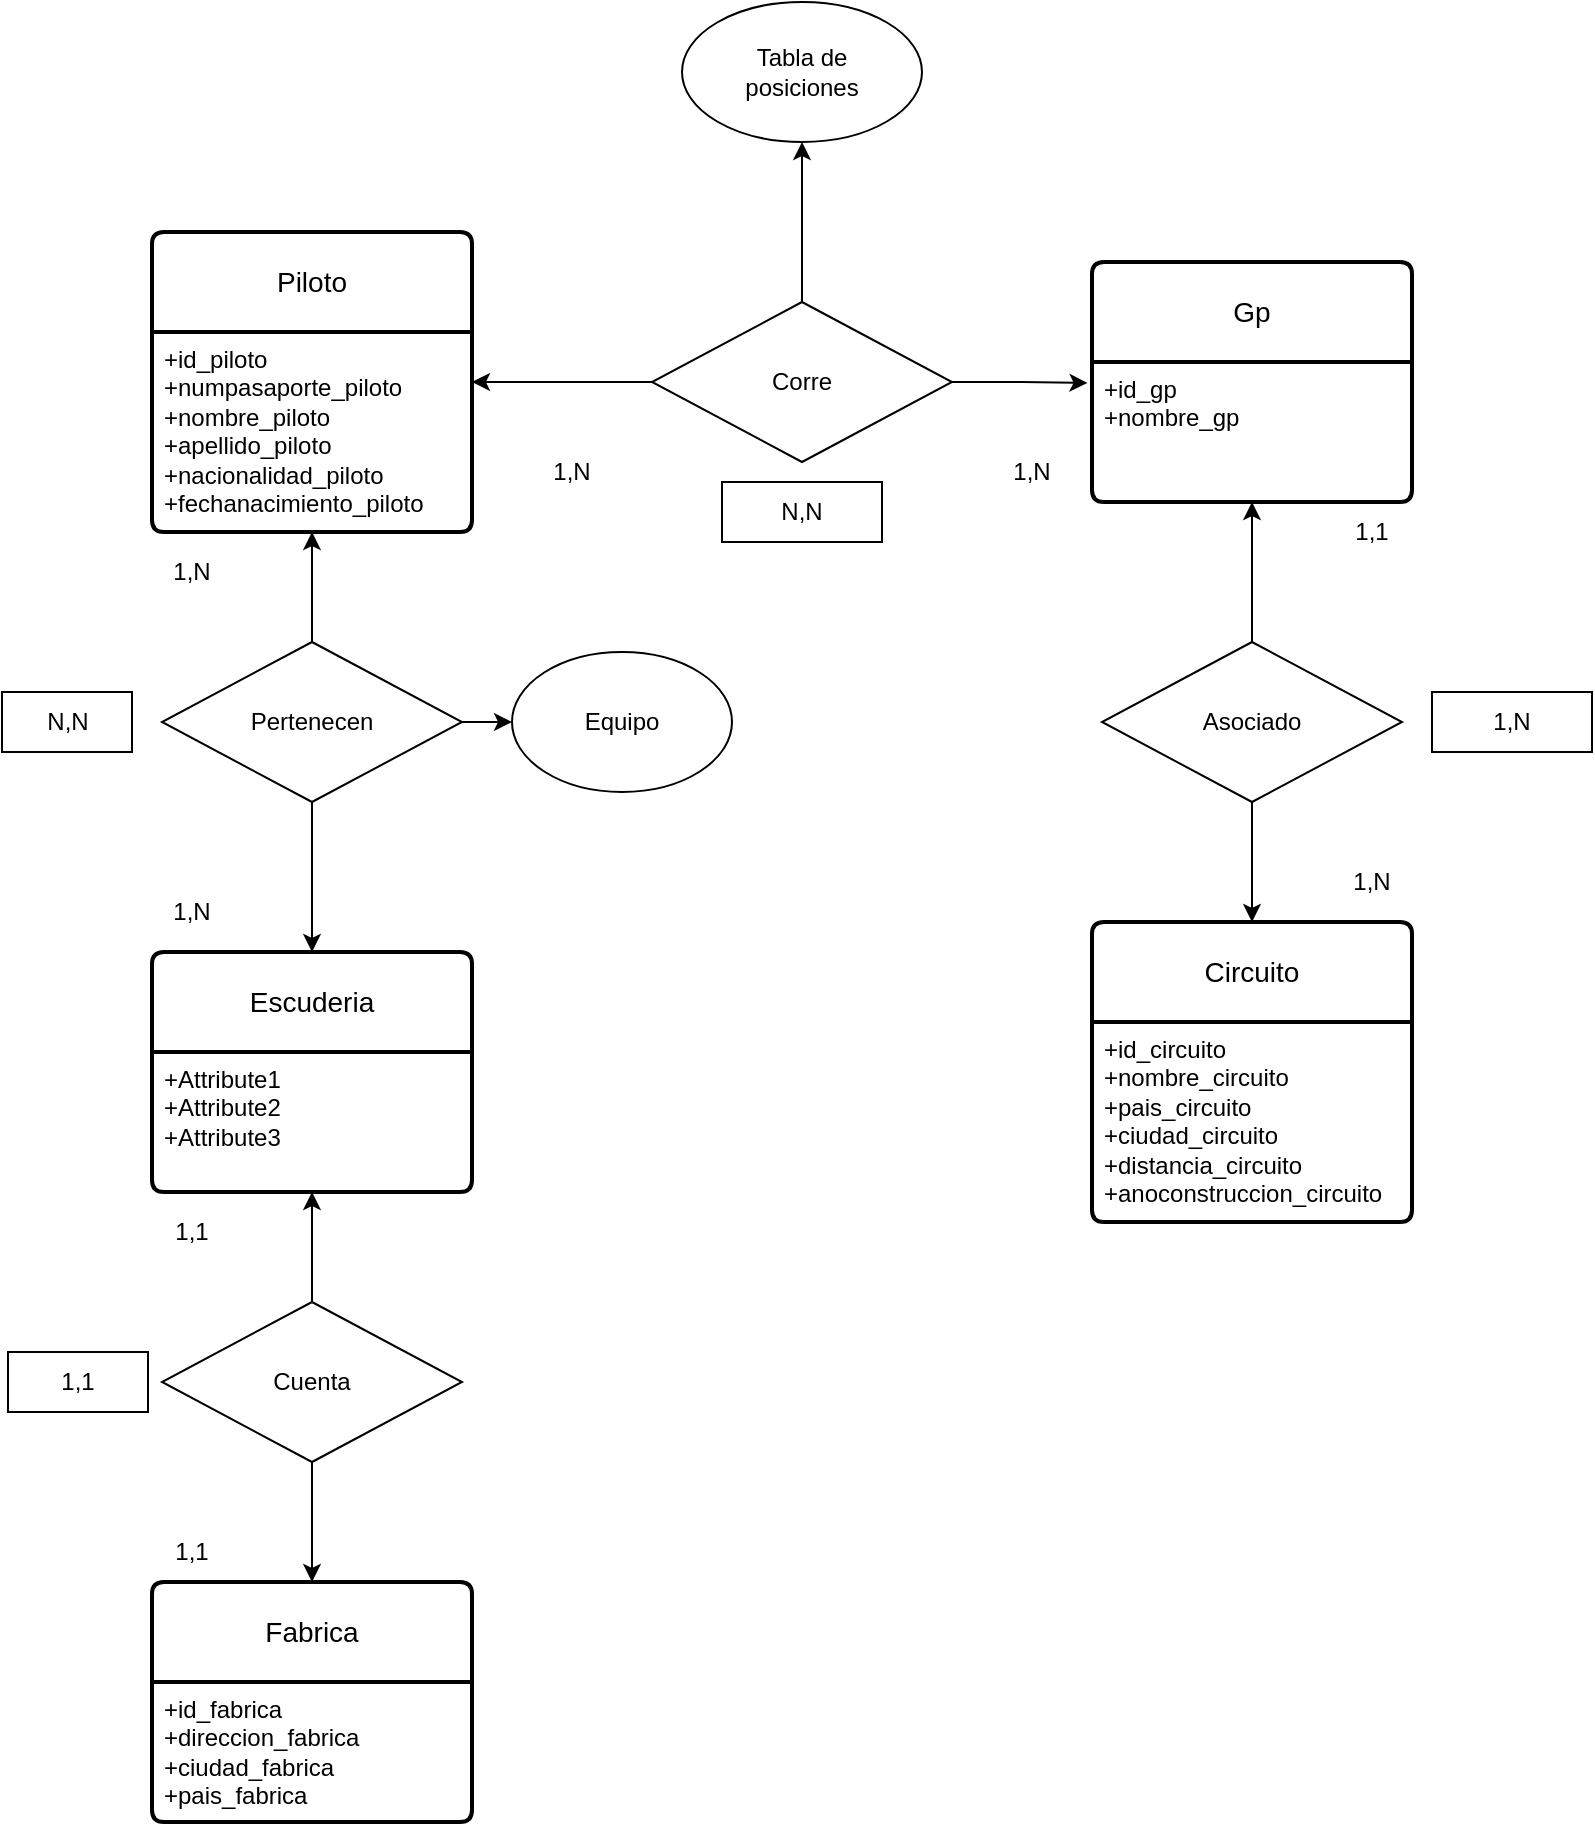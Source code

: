 <mxfile version="21.0.6" type="github" pages="2">
  <diagram id="R2lEEEUBdFMjLlhIrx00" name="Page-1">
    <mxGraphModel dx="770" dy="794" grid="1" gridSize="10" guides="1" tooltips="1" connect="1" arrows="1" fold="1" page="1" pageScale="1" pageWidth="850" pageHeight="1100" math="0" shadow="0" extFonts="Permanent Marker^https://fonts.googleapis.com/css?family=Permanent+Marker">
      <root>
        <mxCell id="0" />
        <mxCell id="1" parent="0" />
        <mxCell id="6QHOeeAbf4T5w57afwtd-38" value="Piloto" style="swimlane;childLayout=stackLayout;horizontal=1;startSize=50;horizontalStack=0;rounded=1;fontSize=14;fontStyle=0;strokeWidth=2;resizeParent=0;resizeLast=1;shadow=0;dashed=0;align=center;arcSize=4;whiteSpace=wrap;html=1;" vertex="1" parent="1">
          <mxGeometry x="80" y="225" width="160" height="150" as="geometry" />
        </mxCell>
        <mxCell id="6QHOeeAbf4T5w57afwtd-39" value="+id_piloto&lt;br&gt;+numpasaporte_piloto&lt;br&gt;+nombre_piloto&lt;br&gt;+apellido_piloto&lt;br&gt;+nacionalidad_piloto&lt;br&gt;+fechanacimiento_piloto" style="align=left;strokeColor=none;fillColor=none;spacingLeft=4;fontSize=12;verticalAlign=top;resizable=0;rotatable=0;part=1;html=1;" vertex="1" parent="6QHOeeAbf4T5w57afwtd-38">
          <mxGeometry y="50" width="160" height="100" as="geometry" />
        </mxCell>
        <mxCell id="6QHOeeAbf4T5w57afwtd-40" value="Gp" style="swimlane;childLayout=stackLayout;horizontal=1;startSize=50;horizontalStack=0;rounded=1;fontSize=14;fontStyle=0;strokeWidth=2;resizeParent=0;resizeLast=1;shadow=0;dashed=0;align=center;arcSize=4;whiteSpace=wrap;html=1;" vertex="1" parent="1">
          <mxGeometry x="550" y="240" width="160" height="120" as="geometry" />
        </mxCell>
        <mxCell id="6QHOeeAbf4T5w57afwtd-41" value="+id_gp&lt;br&gt;+nombre_gp" style="align=left;strokeColor=none;fillColor=none;spacingLeft=4;fontSize=12;verticalAlign=top;resizable=0;rotatable=0;part=1;html=1;" vertex="1" parent="6QHOeeAbf4T5w57afwtd-40">
          <mxGeometry y="50" width="160" height="70" as="geometry" />
        </mxCell>
        <mxCell id="6QHOeeAbf4T5w57afwtd-42" value="1,N" style="text;html=1;strokeColor=none;fillColor=none;align=center;verticalAlign=middle;whiteSpace=wrap;rounded=0;" vertex="1" parent="1">
          <mxGeometry x="490" y="330" width="60" height="30" as="geometry" />
        </mxCell>
        <mxCell id="6QHOeeAbf4T5w57afwtd-43" value="1,N" style="text;html=1;strokeColor=none;fillColor=none;align=center;verticalAlign=middle;whiteSpace=wrap;rounded=0;" vertex="1" parent="1">
          <mxGeometry x="260" y="330" width="60" height="30" as="geometry" />
        </mxCell>
        <mxCell id="6QHOeeAbf4T5w57afwtd-49" style="edgeStyle=orthogonalEdgeStyle;rounded=0;orthogonalLoop=1;jettySize=auto;html=1;exitX=1;exitY=0.5;exitDx=0;exitDy=0;entryX=-0.014;entryY=0.15;entryDx=0;entryDy=0;entryPerimeter=0;" edge="1" parent="1" source="6QHOeeAbf4T5w57afwtd-45" target="6QHOeeAbf4T5w57afwtd-41">
          <mxGeometry relative="1" as="geometry" />
        </mxCell>
        <mxCell id="6QHOeeAbf4T5w57afwtd-55" style="edgeStyle=orthogonalEdgeStyle;rounded=0;orthogonalLoop=1;jettySize=auto;html=1;exitX=0.5;exitY=0;exitDx=0;exitDy=0;entryX=0.5;entryY=1;entryDx=0;entryDy=0;" edge="1" parent="1" source="6QHOeeAbf4T5w57afwtd-45" target="6QHOeeAbf4T5w57afwtd-54">
          <mxGeometry relative="1" as="geometry" />
        </mxCell>
        <mxCell id="6QHOeeAbf4T5w57afwtd-69" style="edgeStyle=orthogonalEdgeStyle;rounded=0;orthogonalLoop=1;jettySize=auto;html=1;exitX=0;exitY=0.5;exitDx=0;exitDy=0;entryX=1;entryY=0.25;entryDx=0;entryDy=0;" edge="1" parent="1" source="6QHOeeAbf4T5w57afwtd-45" target="6QHOeeAbf4T5w57afwtd-39">
          <mxGeometry relative="1" as="geometry" />
        </mxCell>
        <mxCell id="6QHOeeAbf4T5w57afwtd-45" value="" style="rhombus;whiteSpace=wrap;html=1;" vertex="1" parent="1">
          <mxGeometry x="330" y="260" width="150" height="80" as="geometry" />
        </mxCell>
        <mxCell id="6QHOeeAbf4T5w57afwtd-47" value="Corre" style="text;html=1;strokeColor=none;fillColor=none;align=center;verticalAlign=middle;whiteSpace=wrap;rounded=0;" vertex="1" parent="1">
          <mxGeometry x="375" y="285" width="60" height="30" as="geometry" />
        </mxCell>
        <mxCell id="6QHOeeAbf4T5w57afwtd-50" value="" style="rounded=0;whiteSpace=wrap;html=1;" vertex="1" parent="1">
          <mxGeometry x="365" y="350" width="80" height="30" as="geometry" />
        </mxCell>
        <mxCell id="6QHOeeAbf4T5w57afwtd-51" value="N,N" style="text;html=1;strokeColor=none;fillColor=none;align=center;verticalAlign=middle;whiteSpace=wrap;rounded=0;" vertex="1" parent="1">
          <mxGeometry x="375" y="350" width="60" height="30" as="geometry" />
        </mxCell>
        <mxCell id="6QHOeeAbf4T5w57afwtd-54" value="" style="ellipse;whiteSpace=wrap;html=1;" vertex="1" parent="1">
          <mxGeometry x="345" y="110" width="120" height="70" as="geometry" />
        </mxCell>
        <mxCell id="6QHOeeAbf4T5w57afwtd-56" value="Tabla de posiciones" style="text;html=1;strokeColor=none;fillColor=none;align=center;verticalAlign=middle;whiteSpace=wrap;rounded=0;" vertex="1" parent="1">
          <mxGeometry x="375" y="130" width="60" height="30" as="geometry" />
        </mxCell>
        <mxCell id="6QHOeeAbf4T5w57afwtd-59" style="edgeStyle=orthogonalEdgeStyle;rounded=0;orthogonalLoop=1;jettySize=auto;html=1;exitX=0.5;exitY=0;exitDx=0;exitDy=0;entryX=0.5;entryY=1;entryDx=0;entryDy=0;" edge="1" parent="1" source="6QHOeeAbf4T5w57afwtd-57" target="6QHOeeAbf4T5w57afwtd-41">
          <mxGeometry relative="1" as="geometry" />
        </mxCell>
        <mxCell id="6QHOeeAbf4T5w57afwtd-62" style="edgeStyle=orthogonalEdgeStyle;rounded=0;orthogonalLoop=1;jettySize=auto;html=1;exitX=0.5;exitY=1;exitDx=0;exitDy=0;entryX=0.5;entryY=0;entryDx=0;entryDy=0;" edge="1" parent="1" source="6QHOeeAbf4T5w57afwtd-57" target="6QHOeeAbf4T5w57afwtd-60">
          <mxGeometry relative="1" as="geometry" />
        </mxCell>
        <mxCell id="6QHOeeAbf4T5w57afwtd-57" value="" style="rhombus;whiteSpace=wrap;html=1;" vertex="1" parent="1">
          <mxGeometry x="555" y="430" width="150" height="80" as="geometry" />
        </mxCell>
        <mxCell id="6QHOeeAbf4T5w57afwtd-58" value="Asociado" style="text;html=1;strokeColor=none;fillColor=none;align=center;verticalAlign=middle;whiteSpace=wrap;rounded=0;" vertex="1" parent="1">
          <mxGeometry x="600" y="455" width="60" height="30" as="geometry" />
        </mxCell>
        <mxCell id="6QHOeeAbf4T5w57afwtd-60" value="Circuito" style="swimlane;childLayout=stackLayout;horizontal=1;startSize=50;horizontalStack=0;rounded=1;fontSize=14;fontStyle=0;strokeWidth=2;resizeParent=0;resizeLast=1;shadow=0;dashed=0;align=center;arcSize=4;whiteSpace=wrap;html=1;" vertex="1" parent="1">
          <mxGeometry x="550" y="570" width="160" height="150" as="geometry" />
        </mxCell>
        <mxCell id="6QHOeeAbf4T5w57afwtd-61" value="+id_circuito&lt;br&gt;+nombre_circuito&lt;br&gt;+pais_circuito&lt;br&gt;+ciudad_circuito&lt;br&gt;+distancia_circuito&lt;br&gt;+anoconstruccion_circuito" style="align=left;strokeColor=none;fillColor=none;spacingLeft=4;fontSize=12;verticalAlign=top;resizable=0;rotatable=0;part=1;html=1;" vertex="1" parent="6QHOeeAbf4T5w57afwtd-60">
          <mxGeometry y="50" width="160" height="100" as="geometry" />
        </mxCell>
        <mxCell id="6QHOeeAbf4T5w57afwtd-63" value="1,1" style="text;html=1;strokeColor=none;fillColor=none;align=center;verticalAlign=middle;whiteSpace=wrap;rounded=0;" vertex="1" parent="1">
          <mxGeometry x="660" y="360" width="60" height="30" as="geometry" />
        </mxCell>
        <mxCell id="6QHOeeAbf4T5w57afwtd-64" value="1,N" style="text;html=1;strokeColor=none;fillColor=none;align=center;verticalAlign=middle;whiteSpace=wrap;rounded=0;" vertex="1" parent="1">
          <mxGeometry x="660" y="535" width="60" height="30" as="geometry" />
        </mxCell>
        <mxCell id="6QHOeeAbf4T5w57afwtd-65" value="" style="rounded=0;whiteSpace=wrap;html=1;" vertex="1" parent="1">
          <mxGeometry x="720" y="455" width="80" height="30" as="geometry" />
        </mxCell>
        <mxCell id="6QHOeeAbf4T5w57afwtd-66" value="1,N" style="text;html=1;strokeColor=none;fillColor=none;align=center;verticalAlign=middle;whiteSpace=wrap;rounded=0;" vertex="1" parent="1">
          <mxGeometry x="730" y="455" width="60" height="30" as="geometry" />
        </mxCell>
        <mxCell id="6QHOeeAbf4T5w57afwtd-71" style="edgeStyle=orthogonalEdgeStyle;rounded=0;orthogonalLoop=1;jettySize=auto;html=1;exitX=0.5;exitY=0;exitDx=0;exitDy=0;entryX=0.5;entryY=1;entryDx=0;entryDy=0;" edge="1" parent="1" source="6QHOeeAbf4T5w57afwtd-70" target="6QHOeeAbf4T5w57afwtd-39">
          <mxGeometry relative="1" as="geometry" />
        </mxCell>
        <mxCell id="6QHOeeAbf4T5w57afwtd-74" style="edgeStyle=orthogonalEdgeStyle;rounded=0;orthogonalLoop=1;jettySize=auto;html=1;exitX=0.5;exitY=1;exitDx=0;exitDy=0;entryX=0.5;entryY=0;entryDx=0;entryDy=0;" edge="1" parent="1" source="6QHOeeAbf4T5w57afwtd-70" target="6QHOeeAbf4T5w57afwtd-72">
          <mxGeometry relative="1" as="geometry" />
        </mxCell>
        <mxCell id="6QHOeeAbf4T5w57afwtd-81" style="edgeStyle=orthogonalEdgeStyle;rounded=0;orthogonalLoop=1;jettySize=auto;html=1;exitX=1;exitY=0.5;exitDx=0;exitDy=0;entryX=0;entryY=0.5;entryDx=0;entryDy=0;" edge="1" parent="1" source="6QHOeeAbf4T5w57afwtd-70" target="6QHOeeAbf4T5w57afwtd-80">
          <mxGeometry relative="1" as="geometry" />
        </mxCell>
        <mxCell id="6QHOeeAbf4T5w57afwtd-70" value="" style="rhombus;whiteSpace=wrap;html=1;" vertex="1" parent="1">
          <mxGeometry x="85" y="430" width="150" height="80" as="geometry" />
        </mxCell>
        <mxCell id="6QHOeeAbf4T5w57afwtd-72" value="Escuderia" style="swimlane;childLayout=stackLayout;horizontal=1;startSize=50;horizontalStack=0;rounded=1;fontSize=14;fontStyle=0;strokeWidth=2;resizeParent=0;resizeLast=1;shadow=0;dashed=0;align=center;arcSize=4;whiteSpace=wrap;html=1;" vertex="1" parent="1">
          <mxGeometry x="80" y="585" width="160" height="120" as="geometry" />
        </mxCell>
        <mxCell id="6QHOeeAbf4T5w57afwtd-73" value="+Attribute1&#xa;+Attribute2&#xa;+Attribute3" style="align=left;strokeColor=none;fillColor=none;spacingLeft=4;fontSize=12;verticalAlign=top;resizable=0;rotatable=0;part=1;html=1;" vertex="1" parent="6QHOeeAbf4T5w57afwtd-72">
          <mxGeometry y="50" width="160" height="70" as="geometry" />
        </mxCell>
        <mxCell id="6QHOeeAbf4T5w57afwtd-75" value="Pertenecen" style="text;html=1;strokeColor=none;fillColor=none;align=center;verticalAlign=middle;whiteSpace=wrap;rounded=0;" vertex="1" parent="1">
          <mxGeometry x="130" y="455" width="60" height="30" as="geometry" />
        </mxCell>
        <mxCell id="6QHOeeAbf4T5w57afwtd-76" value="1,N" style="text;html=1;strokeColor=none;fillColor=none;align=center;verticalAlign=middle;whiteSpace=wrap;rounded=0;" vertex="1" parent="1">
          <mxGeometry x="70" y="550" width="60" height="30" as="geometry" />
        </mxCell>
        <mxCell id="6QHOeeAbf4T5w57afwtd-77" value="1,N" style="text;html=1;strokeColor=none;fillColor=none;align=center;verticalAlign=middle;whiteSpace=wrap;rounded=0;" vertex="1" parent="1">
          <mxGeometry x="70" y="380" width="60" height="30" as="geometry" />
        </mxCell>
        <mxCell id="6QHOeeAbf4T5w57afwtd-78" value="" style="rounded=0;whiteSpace=wrap;html=1;" vertex="1" parent="1">
          <mxGeometry x="5" y="455" width="65" height="30" as="geometry" />
        </mxCell>
        <mxCell id="6QHOeeAbf4T5w57afwtd-79" value="N,N" style="text;html=1;strokeColor=none;fillColor=none;align=center;verticalAlign=middle;whiteSpace=wrap;rounded=0;" vertex="1" parent="1">
          <mxGeometry x="8" y="455" width="60" height="30" as="geometry" />
        </mxCell>
        <mxCell id="6QHOeeAbf4T5w57afwtd-80" value="" style="ellipse;whiteSpace=wrap;html=1;" vertex="1" parent="1">
          <mxGeometry x="260" y="435" width="110" height="70" as="geometry" />
        </mxCell>
        <mxCell id="6QHOeeAbf4T5w57afwtd-82" value="Equipo" style="text;html=1;strokeColor=none;fillColor=none;align=center;verticalAlign=middle;whiteSpace=wrap;rounded=0;" vertex="1" parent="1">
          <mxGeometry x="285" y="455" width="60" height="30" as="geometry" />
        </mxCell>
        <mxCell id="6QHOeeAbf4T5w57afwtd-84" style="edgeStyle=orthogonalEdgeStyle;rounded=0;orthogonalLoop=1;jettySize=auto;html=1;exitX=0.5;exitY=0;exitDx=0;exitDy=0;entryX=0.5;entryY=1;entryDx=0;entryDy=0;" edge="1" parent="1" source="6QHOeeAbf4T5w57afwtd-83" target="6QHOeeAbf4T5w57afwtd-73">
          <mxGeometry relative="1" as="geometry" />
        </mxCell>
        <mxCell id="6QHOeeAbf4T5w57afwtd-88" style="edgeStyle=orthogonalEdgeStyle;rounded=0;orthogonalLoop=1;jettySize=auto;html=1;exitX=0.5;exitY=1;exitDx=0;exitDy=0;entryX=0.5;entryY=0;entryDx=0;entryDy=0;" edge="1" parent="1" source="6QHOeeAbf4T5w57afwtd-83" target="6QHOeeAbf4T5w57afwtd-86">
          <mxGeometry relative="1" as="geometry" />
        </mxCell>
        <mxCell id="6QHOeeAbf4T5w57afwtd-83" value="" style="rhombus;whiteSpace=wrap;html=1;" vertex="1" parent="1">
          <mxGeometry x="85" y="760" width="150" height="80" as="geometry" />
        </mxCell>
        <mxCell id="6QHOeeAbf4T5w57afwtd-85" value="Cuenta" style="text;html=1;strokeColor=none;fillColor=none;align=center;verticalAlign=middle;whiteSpace=wrap;rounded=0;" vertex="1" parent="1">
          <mxGeometry x="130" y="785" width="60" height="30" as="geometry" />
        </mxCell>
        <mxCell id="6QHOeeAbf4T5w57afwtd-86" value="Fabrica" style="swimlane;childLayout=stackLayout;horizontal=1;startSize=50;horizontalStack=0;rounded=1;fontSize=14;fontStyle=0;strokeWidth=2;resizeParent=0;resizeLast=1;shadow=0;dashed=0;align=center;arcSize=4;whiteSpace=wrap;html=1;" vertex="1" parent="1">
          <mxGeometry x="80" y="900" width="160" height="120" as="geometry" />
        </mxCell>
        <mxCell id="6QHOeeAbf4T5w57afwtd-87" value="+id_fabrica&lt;br&gt;+direccion_fabrica&lt;br&gt;+ciudad_fabrica&lt;br&gt;+pais_fabrica" style="align=left;strokeColor=none;fillColor=none;spacingLeft=4;fontSize=12;verticalAlign=top;resizable=0;rotatable=0;part=1;html=1;" vertex="1" parent="6QHOeeAbf4T5w57afwtd-86">
          <mxGeometry y="50" width="160" height="70" as="geometry" />
        </mxCell>
        <mxCell id="6QHOeeAbf4T5w57afwtd-89" value="1,1" style="text;html=1;strokeColor=none;fillColor=none;align=center;verticalAlign=middle;whiteSpace=wrap;rounded=0;" vertex="1" parent="1">
          <mxGeometry x="70" y="870" width="60" height="30" as="geometry" />
        </mxCell>
        <mxCell id="6QHOeeAbf4T5w57afwtd-90" value="1,1" style="text;html=1;strokeColor=none;fillColor=none;align=center;verticalAlign=middle;whiteSpace=wrap;rounded=0;" vertex="1" parent="1">
          <mxGeometry x="70" y="710" width="60" height="30" as="geometry" />
        </mxCell>
        <mxCell id="6QHOeeAbf4T5w57afwtd-91" value="" style="rounded=0;whiteSpace=wrap;html=1;" vertex="1" parent="1">
          <mxGeometry x="8" y="785" width="70" height="30" as="geometry" />
        </mxCell>
        <mxCell id="6QHOeeAbf4T5w57afwtd-92" value="1,1" style="text;html=1;strokeColor=none;fillColor=none;align=center;verticalAlign=middle;whiteSpace=wrap;rounded=0;" vertex="1" parent="1">
          <mxGeometry x="13" y="785" width="60" height="30" as="geometry" />
        </mxCell>
      </root>
    </mxGraphModel>
  </diagram>
  <diagram id="z5R7B40AX3ud7-wIZByo" name="Página-2">
    <mxGraphModel dx="770" dy="794" grid="1" gridSize="10" guides="1" tooltips="1" connect="1" arrows="1" fold="1" page="1" pageScale="1" pageWidth="827" pageHeight="1169" math="0" shadow="0">
      <root>
        <mxCell id="0" />
        <mxCell id="1" parent="0" />
        <mxCell id="Zpnevr8PahdbZsVHCHCv-1" value="Piloto" style="shape=table;startSize=30;container=1;collapsible=1;childLayout=tableLayout;fixedRows=1;rowLines=0;fontStyle=1;align=center;resizeLast=1;html=1;" vertex="1" parent="1">
          <mxGeometry x="60" y="100" width="180" height="210" as="geometry" />
        </mxCell>
        <mxCell id="Zpnevr8PahdbZsVHCHCv-2" value="" style="shape=tableRow;horizontal=0;startSize=0;swimlaneHead=0;swimlaneBody=0;fillColor=none;collapsible=0;dropTarget=0;points=[[0,0.5],[1,0.5]];portConstraint=eastwest;top=0;left=0;right=0;bottom=1;" vertex="1" parent="Zpnevr8PahdbZsVHCHCv-1">
          <mxGeometry y="30" width="180" height="30" as="geometry" />
        </mxCell>
        <mxCell id="Zpnevr8PahdbZsVHCHCv-3" value="PK" style="shape=partialRectangle;connectable=0;fillColor=none;top=0;left=0;bottom=0;right=0;fontStyle=1;overflow=hidden;whiteSpace=wrap;html=1;" vertex="1" parent="Zpnevr8PahdbZsVHCHCv-2">
          <mxGeometry width="30" height="30" as="geometry">
            <mxRectangle width="30" height="30" as="alternateBounds" />
          </mxGeometry>
        </mxCell>
        <mxCell id="Zpnevr8PahdbZsVHCHCv-4" value="id_piloto" style="shape=partialRectangle;connectable=0;fillColor=none;top=0;left=0;bottom=0;right=0;align=left;spacingLeft=6;fontStyle=5;overflow=hidden;whiteSpace=wrap;html=1;" vertex="1" parent="Zpnevr8PahdbZsVHCHCv-2">
          <mxGeometry x="30" width="150" height="30" as="geometry">
            <mxRectangle width="150" height="30" as="alternateBounds" />
          </mxGeometry>
        </mxCell>
        <mxCell id="Zpnevr8PahdbZsVHCHCv-5" value="" style="shape=tableRow;horizontal=0;startSize=0;swimlaneHead=0;swimlaneBody=0;fillColor=none;collapsible=0;dropTarget=0;points=[[0,0.5],[1,0.5]];portConstraint=eastwest;top=0;left=0;right=0;bottom=0;" vertex="1" parent="Zpnevr8PahdbZsVHCHCv-1">
          <mxGeometry y="60" width="180" height="30" as="geometry" />
        </mxCell>
        <mxCell id="Zpnevr8PahdbZsVHCHCv-6" value="" style="shape=partialRectangle;connectable=0;fillColor=none;top=0;left=0;bottom=0;right=0;editable=1;overflow=hidden;whiteSpace=wrap;html=1;" vertex="1" parent="Zpnevr8PahdbZsVHCHCv-5">
          <mxGeometry width="30" height="30" as="geometry">
            <mxRectangle width="30" height="30" as="alternateBounds" />
          </mxGeometry>
        </mxCell>
        <mxCell id="Zpnevr8PahdbZsVHCHCv-7" value="numpasaporte_piloto" style="shape=partialRectangle;connectable=0;fillColor=none;top=0;left=0;bottom=0;right=0;align=left;spacingLeft=6;overflow=hidden;whiteSpace=wrap;html=1;" vertex="1" parent="Zpnevr8PahdbZsVHCHCv-5">
          <mxGeometry x="30" width="150" height="30" as="geometry">
            <mxRectangle width="150" height="30" as="alternateBounds" />
          </mxGeometry>
        </mxCell>
        <mxCell id="Zpnevr8PahdbZsVHCHCv-8" value="" style="shape=tableRow;horizontal=0;startSize=0;swimlaneHead=0;swimlaneBody=0;fillColor=none;collapsible=0;dropTarget=0;points=[[0,0.5],[1,0.5]];portConstraint=eastwest;top=0;left=0;right=0;bottom=0;" vertex="1" parent="Zpnevr8PahdbZsVHCHCv-1">
          <mxGeometry y="90" width="180" height="30" as="geometry" />
        </mxCell>
        <mxCell id="Zpnevr8PahdbZsVHCHCv-9" value="" style="shape=partialRectangle;connectable=0;fillColor=none;top=0;left=0;bottom=0;right=0;editable=1;overflow=hidden;whiteSpace=wrap;html=1;" vertex="1" parent="Zpnevr8PahdbZsVHCHCv-8">
          <mxGeometry width="30" height="30" as="geometry">
            <mxRectangle width="30" height="30" as="alternateBounds" />
          </mxGeometry>
        </mxCell>
        <mxCell id="Zpnevr8PahdbZsVHCHCv-10" value="nombre_piloto" style="shape=partialRectangle;connectable=0;fillColor=none;top=0;left=0;bottom=0;right=0;align=left;spacingLeft=6;overflow=hidden;whiteSpace=wrap;html=1;" vertex="1" parent="Zpnevr8PahdbZsVHCHCv-8">
          <mxGeometry x="30" width="150" height="30" as="geometry">
            <mxRectangle width="150" height="30" as="alternateBounds" />
          </mxGeometry>
        </mxCell>
        <mxCell id="Zpnevr8PahdbZsVHCHCv-11" value="" style="shape=tableRow;horizontal=0;startSize=0;swimlaneHead=0;swimlaneBody=0;fillColor=none;collapsible=0;dropTarget=0;points=[[0,0.5],[1,0.5]];portConstraint=eastwest;top=0;left=0;right=0;bottom=0;" vertex="1" parent="Zpnevr8PahdbZsVHCHCv-1">
          <mxGeometry y="120" width="180" height="30" as="geometry" />
        </mxCell>
        <mxCell id="Zpnevr8PahdbZsVHCHCv-12" value="" style="shape=partialRectangle;connectable=0;fillColor=none;top=0;left=0;bottom=0;right=0;editable=1;overflow=hidden;whiteSpace=wrap;html=1;" vertex="1" parent="Zpnevr8PahdbZsVHCHCv-11">
          <mxGeometry width="30" height="30" as="geometry">
            <mxRectangle width="30" height="30" as="alternateBounds" />
          </mxGeometry>
        </mxCell>
        <mxCell id="Zpnevr8PahdbZsVHCHCv-13" value="apellido_piloto" style="shape=partialRectangle;connectable=0;fillColor=none;top=0;left=0;bottom=0;right=0;align=left;spacingLeft=6;overflow=hidden;whiteSpace=wrap;html=1;" vertex="1" parent="Zpnevr8PahdbZsVHCHCv-11">
          <mxGeometry x="30" width="150" height="30" as="geometry">
            <mxRectangle width="150" height="30" as="alternateBounds" />
          </mxGeometry>
        </mxCell>
        <mxCell id="62xOZiudmJ366nNZjtNU-1" value="" style="shape=tableRow;horizontal=0;startSize=0;swimlaneHead=0;swimlaneBody=0;fillColor=none;collapsible=0;dropTarget=0;points=[[0,0.5],[1,0.5]];portConstraint=eastwest;top=0;left=0;right=0;bottom=0;" vertex="1" parent="Zpnevr8PahdbZsVHCHCv-1">
          <mxGeometry y="150" width="180" height="30" as="geometry" />
        </mxCell>
        <mxCell id="62xOZiudmJ366nNZjtNU-2" value="" style="shape=partialRectangle;connectable=0;fillColor=none;top=0;left=0;bottom=0;right=0;editable=1;overflow=hidden;" vertex="1" parent="62xOZiudmJ366nNZjtNU-1">
          <mxGeometry width="30" height="30" as="geometry">
            <mxRectangle width="30" height="30" as="alternateBounds" />
          </mxGeometry>
        </mxCell>
        <mxCell id="62xOZiudmJ366nNZjtNU-3" value="nacionalidad_piloto" style="shape=partialRectangle;connectable=0;fillColor=none;top=0;left=0;bottom=0;right=0;align=left;spacingLeft=6;overflow=hidden;" vertex="1" parent="62xOZiudmJ366nNZjtNU-1">
          <mxGeometry x="30" width="150" height="30" as="geometry">
            <mxRectangle width="150" height="30" as="alternateBounds" />
          </mxGeometry>
        </mxCell>
        <mxCell id="62xOZiudmJ366nNZjtNU-4" value="" style="shape=tableRow;horizontal=0;startSize=0;swimlaneHead=0;swimlaneBody=0;fillColor=none;collapsible=0;dropTarget=0;points=[[0,0.5],[1,0.5]];portConstraint=eastwest;top=0;left=0;right=0;bottom=0;" vertex="1" parent="Zpnevr8PahdbZsVHCHCv-1">
          <mxGeometry y="180" width="180" height="30" as="geometry" />
        </mxCell>
        <mxCell id="62xOZiudmJ366nNZjtNU-5" value="" style="shape=partialRectangle;connectable=0;fillColor=none;top=0;left=0;bottom=0;right=0;editable=1;overflow=hidden;" vertex="1" parent="62xOZiudmJ366nNZjtNU-4">
          <mxGeometry width="30" height="30" as="geometry">
            <mxRectangle width="30" height="30" as="alternateBounds" />
          </mxGeometry>
        </mxCell>
        <mxCell id="62xOZiudmJ366nNZjtNU-6" value="fechanacimiento_piloto" style="shape=partialRectangle;connectable=0;fillColor=none;top=0;left=0;bottom=0;right=0;align=left;spacingLeft=6;overflow=hidden;" vertex="1" parent="62xOZiudmJ366nNZjtNU-4">
          <mxGeometry x="30" width="150" height="30" as="geometry">
            <mxRectangle width="150" height="30" as="alternateBounds" />
          </mxGeometry>
        </mxCell>
        <mxCell id="HTgT6geOZm5Pe77y3Squ-1" value="Gp" style="shape=table;startSize=30;container=1;collapsible=1;childLayout=tableLayout;fixedRows=1;rowLines=0;fontStyle=1;align=center;resizeLast=1;html=1;" vertex="1" parent="1">
          <mxGeometry x="620" y="140" width="180" height="90" as="geometry" />
        </mxCell>
        <mxCell id="HTgT6geOZm5Pe77y3Squ-2" value="" style="shape=tableRow;horizontal=0;startSize=0;swimlaneHead=0;swimlaneBody=0;fillColor=none;collapsible=0;dropTarget=0;points=[[0,0.5],[1,0.5]];portConstraint=eastwest;top=0;left=0;right=0;bottom=1;" vertex="1" parent="HTgT6geOZm5Pe77y3Squ-1">
          <mxGeometry y="30" width="180" height="30" as="geometry" />
        </mxCell>
        <mxCell id="HTgT6geOZm5Pe77y3Squ-3" value="PK" style="shape=partialRectangle;connectable=0;fillColor=none;top=0;left=0;bottom=0;right=0;fontStyle=1;overflow=hidden;whiteSpace=wrap;html=1;" vertex="1" parent="HTgT6geOZm5Pe77y3Squ-2">
          <mxGeometry width="30" height="30" as="geometry">
            <mxRectangle width="30" height="30" as="alternateBounds" />
          </mxGeometry>
        </mxCell>
        <mxCell id="HTgT6geOZm5Pe77y3Squ-4" value="id_gp" style="shape=partialRectangle;connectable=0;fillColor=none;top=0;left=0;bottom=0;right=0;align=left;spacingLeft=6;fontStyle=5;overflow=hidden;whiteSpace=wrap;html=1;" vertex="1" parent="HTgT6geOZm5Pe77y3Squ-2">
          <mxGeometry x="30" width="150" height="30" as="geometry">
            <mxRectangle width="150" height="30" as="alternateBounds" />
          </mxGeometry>
        </mxCell>
        <mxCell id="HTgT6geOZm5Pe77y3Squ-5" value="" style="shape=tableRow;horizontal=0;startSize=0;swimlaneHead=0;swimlaneBody=0;fillColor=none;collapsible=0;dropTarget=0;points=[[0,0.5],[1,0.5]];portConstraint=eastwest;top=0;left=0;right=0;bottom=0;" vertex="1" parent="HTgT6geOZm5Pe77y3Squ-1">
          <mxGeometry y="60" width="180" height="30" as="geometry" />
        </mxCell>
        <mxCell id="HTgT6geOZm5Pe77y3Squ-6" value="" style="shape=partialRectangle;connectable=0;fillColor=none;top=0;left=0;bottom=0;right=0;editable=1;overflow=hidden;whiteSpace=wrap;html=1;" vertex="1" parent="HTgT6geOZm5Pe77y3Squ-5">
          <mxGeometry width="30" height="30" as="geometry">
            <mxRectangle width="30" height="30" as="alternateBounds" />
          </mxGeometry>
        </mxCell>
        <mxCell id="HTgT6geOZm5Pe77y3Squ-7" value="nombre_gp" style="shape=partialRectangle;connectable=0;fillColor=none;top=0;left=0;bottom=0;right=0;align=left;spacingLeft=6;overflow=hidden;whiteSpace=wrap;html=1;" vertex="1" parent="HTgT6geOZm5Pe77y3Squ-5">
          <mxGeometry x="30" width="150" height="30" as="geometry">
            <mxRectangle width="150" height="30" as="alternateBounds" />
          </mxGeometry>
        </mxCell>
        <mxCell id="xv-gJU4Vzx6HsujeITy--1" value="Tabla de posiciones" style="shape=table;startSize=30;container=1;collapsible=1;childLayout=tableLayout;fixedRows=1;rowLines=0;fontStyle=1;align=center;resizeLast=1;html=1;" vertex="1" parent="1">
          <mxGeometry x="340" y="125" width="180" height="120" as="geometry" />
        </mxCell>
        <mxCell id="xv-gJU4Vzx6HsujeITy--2" value="" style="shape=tableRow;horizontal=0;startSize=0;swimlaneHead=0;swimlaneBody=0;fillColor=none;collapsible=0;dropTarget=0;points=[[0,0.5],[1,0.5]];portConstraint=eastwest;top=0;left=0;right=0;bottom=1;" vertex="1" parent="xv-gJU4Vzx6HsujeITy--1">
          <mxGeometry y="30" width="180" height="30" as="geometry" />
        </mxCell>
        <mxCell id="xv-gJU4Vzx6HsujeITy--3" value="PK" style="shape=partialRectangle;connectable=0;fillColor=none;top=0;left=0;bottom=0;right=0;fontStyle=1;overflow=hidden;whiteSpace=wrap;html=1;" vertex="1" parent="xv-gJU4Vzx6HsujeITy--2">
          <mxGeometry width="30" height="30" as="geometry">
            <mxRectangle width="30" height="30" as="alternateBounds" />
          </mxGeometry>
        </mxCell>
        <mxCell id="xv-gJU4Vzx6HsujeITy--4" value="id_tabla" style="shape=partialRectangle;connectable=0;fillColor=none;top=0;left=0;bottom=0;right=0;align=left;spacingLeft=6;fontStyle=5;overflow=hidden;whiteSpace=wrap;html=1;" vertex="1" parent="xv-gJU4Vzx6HsujeITy--2">
          <mxGeometry x="30" width="150" height="30" as="geometry">
            <mxRectangle width="150" height="30" as="alternateBounds" />
          </mxGeometry>
        </mxCell>
        <mxCell id="xv-gJU4Vzx6HsujeITy--5" value="" style="shape=tableRow;horizontal=0;startSize=0;swimlaneHead=0;swimlaneBody=0;fillColor=none;collapsible=0;dropTarget=0;points=[[0,0.5],[1,0.5]];portConstraint=eastwest;top=0;left=0;right=0;bottom=0;" vertex="1" parent="xv-gJU4Vzx6HsujeITy--1">
          <mxGeometry y="60" width="180" height="30" as="geometry" />
        </mxCell>
        <mxCell id="xv-gJU4Vzx6HsujeITy--6" value="" style="shape=partialRectangle;connectable=0;fillColor=none;top=0;left=0;bottom=0;right=0;editable=1;overflow=hidden;whiteSpace=wrap;html=1;" vertex="1" parent="xv-gJU4Vzx6HsujeITy--5">
          <mxGeometry width="30" height="30" as="geometry">
            <mxRectangle width="30" height="30" as="alternateBounds" />
          </mxGeometry>
        </mxCell>
        <mxCell id="xv-gJU4Vzx6HsujeITy--7" value="clasificacion_tabla" style="shape=partialRectangle;connectable=0;fillColor=none;top=0;left=0;bottom=0;right=0;align=left;spacingLeft=6;overflow=hidden;whiteSpace=wrap;html=1;" vertex="1" parent="xv-gJU4Vzx6HsujeITy--5">
          <mxGeometry x="30" width="150" height="30" as="geometry">
            <mxRectangle width="150" height="30" as="alternateBounds" />
          </mxGeometry>
        </mxCell>
        <mxCell id="xv-gJU4Vzx6HsujeITy--8" value="" style="shape=tableRow;horizontal=0;startSize=0;swimlaneHead=0;swimlaneBody=0;fillColor=none;collapsible=0;dropTarget=0;points=[[0,0.5],[1,0.5]];portConstraint=eastwest;top=0;left=0;right=0;bottom=0;" vertex="1" parent="xv-gJU4Vzx6HsujeITy--1">
          <mxGeometry y="90" width="180" height="30" as="geometry" />
        </mxCell>
        <mxCell id="xv-gJU4Vzx6HsujeITy--9" value="" style="shape=partialRectangle;connectable=0;fillColor=none;top=0;left=0;bottom=0;right=0;editable=1;overflow=hidden;whiteSpace=wrap;html=1;" vertex="1" parent="xv-gJU4Vzx6HsujeITy--8">
          <mxGeometry width="30" height="30" as="geometry">
            <mxRectangle width="30" height="30" as="alternateBounds" />
          </mxGeometry>
        </mxCell>
        <mxCell id="xv-gJU4Vzx6HsujeITy--10" value="numpuntos_tabla" style="shape=partialRectangle;connectable=0;fillColor=none;top=0;left=0;bottom=0;right=0;align=left;spacingLeft=6;overflow=hidden;whiteSpace=wrap;html=1;" vertex="1" parent="xv-gJU4Vzx6HsujeITy--8">
          <mxGeometry x="30" width="150" height="30" as="geometry">
            <mxRectangle width="150" height="30" as="alternateBounds" />
          </mxGeometry>
        </mxCell>
        <mxCell id="xv-gJU4Vzx6HsujeITy--14" value="" style="edgeStyle=orthogonalEdgeStyle;fontSize=12;html=1;endArrow=ERzeroToMany;startArrow=ERmandOne;rounded=0;entryX=0;entryY=0.2;entryDx=0;entryDy=0;entryPerimeter=0;exitX=1;exitY=0.3;exitDx=0;exitDy=0;exitPerimeter=0;" edge="1" parent="1" source="Zpnevr8PahdbZsVHCHCv-11" target="xv-gJU4Vzx6HsujeITy--1">
          <mxGeometry width="100" height="100" relative="1" as="geometry">
            <mxPoint x="260" y="250" as="sourcePoint" />
            <mxPoint x="330" y="150" as="targetPoint" />
            <Array as="points">
              <mxPoint x="290" y="229" />
              <mxPoint x="290" y="150" />
            </Array>
          </mxGeometry>
        </mxCell>
        <mxCell id="xv-gJU4Vzx6HsujeITy--15" value="" style="edgeStyle=orthogonalEdgeStyle;fontSize=12;html=1;endArrow=ERzeroToMany;startArrow=ERmandOne;rounded=0;exitX=0.006;exitY=0.378;exitDx=0;exitDy=0;exitPerimeter=0;entryX=1.011;entryY=0.192;entryDx=0;entryDy=0;entryPerimeter=0;" edge="1" parent="1" source="HTgT6geOZm5Pe77y3Squ-1" target="xv-gJU4Vzx6HsujeITy--1">
          <mxGeometry width="100" height="100" relative="1" as="geometry">
            <mxPoint x="450" y="190" as="sourcePoint" />
            <mxPoint x="530" y="160" as="targetPoint" />
            <Array as="points">
              <mxPoint x="580" y="174" />
              <mxPoint x="580" y="160" />
              <mxPoint x="550" y="160" />
              <mxPoint x="550" y="148" />
            </Array>
          </mxGeometry>
        </mxCell>
        <mxCell id="ECD7DX5tGEfDLGPZpqWx-1" value="Circuito" style="shape=table;startSize=30;container=1;collapsible=1;childLayout=tableLayout;fixedRows=1;rowLines=0;fontStyle=1;align=center;resizeLast=1;html=1;" vertex="1" parent="1">
          <mxGeometry x="620" y="360" width="180" height="210" as="geometry" />
        </mxCell>
        <mxCell id="ECD7DX5tGEfDLGPZpqWx-2" value="" style="shape=tableRow;horizontal=0;startSize=0;swimlaneHead=0;swimlaneBody=0;fillColor=none;collapsible=0;dropTarget=0;points=[[0,0.5],[1,0.5]];portConstraint=eastwest;top=0;left=0;right=0;bottom=1;" vertex="1" parent="ECD7DX5tGEfDLGPZpqWx-1">
          <mxGeometry y="30" width="180" height="30" as="geometry" />
        </mxCell>
        <mxCell id="ECD7DX5tGEfDLGPZpqWx-3" value="PK" style="shape=partialRectangle;connectable=0;fillColor=none;top=0;left=0;bottom=0;right=0;fontStyle=1;overflow=hidden;whiteSpace=wrap;html=1;" vertex="1" parent="ECD7DX5tGEfDLGPZpqWx-2">
          <mxGeometry width="30" height="30" as="geometry">
            <mxRectangle width="30" height="30" as="alternateBounds" />
          </mxGeometry>
        </mxCell>
        <mxCell id="ECD7DX5tGEfDLGPZpqWx-4" value="id_circuito" style="shape=partialRectangle;connectable=0;fillColor=none;top=0;left=0;bottom=0;right=0;align=left;spacingLeft=6;fontStyle=5;overflow=hidden;whiteSpace=wrap;html=1;" vertex="1" parent="ECD7DX5tGEfDLGPZpqWx-2">
          <mxGeometry x="30" width="150" height="30" as="geometry">
            <mxRectangle width="150" height="30" as="alternateBounds" />
          </mxGeometry>
        </mxCell>
        <mxCell id="ECD7DX5tGEfDLGPZpqWx-5" value="" style="shape=tableRow;horizontal=0;startSize=0;swimlaneHead=0;swimlaneBody=0;fillColor=none;collapsible=0;dropTarget=0;points=[[0,0.5],[1,0.5]];portConstraint=eastwest;top=0;left=0;right=0;bottom=0;" vertex="1" parent="ECD7DX5tGEfDLGPZpqWx-1">
          <mxGeometry y="60" width="180" height="30" as="geometry" />
        </mxCell>
        <mxCell id="ECD7DX5tGEfDLGPZpqWx-6" value="" style="shape=partialRectangle;connectable=0;fillColor=none;top=0;left=0;bottom=0;right=0;editable=1;overflow=hidden;whiteSpace=wrap;html=1;" vertex="1" parent="ECD7DX5tGEfDLGPZpqWx-5">
          <mxGeometry width="30" height="30" as="geometry">
            <mxRectangle width="30" height="30" as="alternateBounds" />
          </mxGeometry>
        </mxCell>
        <mxCell id="ECD7DX5tGEfDLGPZpqWx-7" value="nombre_circuito" style="shape=partialRectangle;connectable=0;fillColor=none;top=0;left=0;bottom=0;right=0;align=left;spacingLeft=6;overflow=hidden;whiteSpace=wrap;html=1;" vertex="1" parent="ECD7DX5tGEfDLGPZpqWx-5">
          <mxGeometry x="30" width="150" height="30" as="geometry">
            <mxRectangle width="150" height="30" as="alternateBounds" />
          </mxGeometry>
        </mxCell>
        <mxCell id="ECD7DX5tGEfDLGPZpqWx-8" value="" style="shape=tableRow;horizontal=0;startSize=0;swimlaneHead=0;swimlaneBody=0;fillColor=none;collapsible=0;dropTarget=0;points=[[0,0.5],[1,0.5]];portConstraint=eastwest;top=0;left=0;right=0;bottom=0;" vertex="1" parent="ECD7DX5tGEfDLGPZpqWx-1">
          <mxGeometry y="90" width="180" height="30" as="geometry" />
        </mxCell>
        <mxCell id="ECD7DX5tGEfDLGPZpqWx-9" value="" style="shape=partialRectangle;connectable=0;fillColor=none;top=0;left=0;bottom=0;right=0;editable=1;overflow=hidden;whiteSpace=wrap;html=1;" vertex="1" parent="ECD7DX5tGEfDLGPZpqWx-8">
          <mxGeometry width="30" height="30" as="geometry">
            <mxRectangle width="30" height="30" as="alternateBounds" />
          </mxGeometry>
        </mxCell>
        <mxCell id="ECD7DX5tGEfDLGPZpqWx-10" value="pais_circuito" style="shape=partialRectangle;connectable=0;fillColor=none;top=0;left=0;bottom=0;right=0;align=left;spacingLeft=6;overflow=hidden;whiteSpace=wrap;html=1;" vertex="1" parent="ECD7DX5tGEfDLGPZpqWx-8">
          <mxGeometry x="30" width="150" height="30" as="geometry">
            <mxRectangle width="150" height="30" as="alternateBounds" />
          </mxGeometry>
        </mxCell>
        <mxCell id="O3vWzq1Y7Txn0El-AgPI-1" value="" style="shape=tableRow;horizontal=0;startSize=0;swimlaneHead=0;swimlaneBody=0;fillColor=none;collapsible=0;dropTarget=0;points=[[0,0.5],[1,0.5]];portConstraint=eastwest;top=0;left=0;right=0;bottom=0;" vertex="1" parent="ECD7DX5tGEfDLGPZpqWx-1">
          <mxGeometry y="120" width="180" height="30" as="geometry" />
        </mxCell>
        <mxCell id="O3vWzq1Y7Txn0El-AgPI-2" value="" style="shape=partialRectangle;connectable=0;fillColor=none;top=0;left=0;bottom=0;right=0;editable=1;overflow=hidden;" vertex="1" parent="O3vWzq1Y7Txn0El-AgPI-1">
          <mxGeometry width="30" height="30" as="geometry">
            <mxRectangle width="30" height="30" as="alternateBounds" />
          </mxGeometry>
        </mxCell>
        <mxCell id="O3vWzq1Y7Txn0El-AgPI-3" value="ciudad_circuito" style="shape=partialRectangle;connectable=0;fillColor=none;top=0;left=0;bottom=0;right=0;align=left;spacingLeft=6;overflow=hidden;" vertex="1" parent="O3vWzq1Y7Txn0El-AgPI-1">
          <mxGeometry x="30" width="150" height="30" as="geometry">
            <mxRectangle width="150" height="30" as="alternateBounds" />
          </mxGeometry>
        </mxCell>
        <mxCell id="O3vWzq1Y7Txn0El-AgPI-4" value="" style="shape=tableRow;horizontal=0;startSize=0;swimlaneHead=0;swimlaneBody=0;fillColor=none;collapsible=0;dropTarget=0;points=[[0,0.5],[1,0.5]];portConstraint=eastwest;top=0;left=0;right=0;bottom=0;" vertex="1" parent="ECD7DX5tGEfDLGPZpqWx-1">
          <mxGeometry y="150" width="180" height="30" as="geometry" />
        </mxCell>
        <mxCell id="O3vWzq1Y7Txn0El-AgPI-5" value="" style="shape=partialRectangle;connectable=0;fillColor=none;top=0;left=0;bottom=0;right=0;editable=1;overflow=hidden;" vertex="1" parent="O3vWzq1Y7Txn0El-AgPI-4">
          <mxGeometry width="30" height="30" as="geometry">
            <mxRectangle width="30" height="30" as="alternateBounds" />
          </mxGeometry>
        </mxCell>
        <mxCell id="O3vWzq1Y7Txn0El-AgPI-6" value="distancia_circuito" style="shape=partialRectangle;connectable=0;fillColor=none;top=0;left=0;bottom=0;right=0;align=left;spacingLeft=6;overflow=hidden;" vertex="1" parent="O3vWzq1Y7Txn0El-AgPI-4">
          <mxGeometry x="30" width="150" height="30" as="geometry">
            <mxRectangle width="150" height="30" as="alternateBounds" />
          </mxGeometry>
        </mxCell>
        <mxCell id="ECD7DX5tGEfDLGPZpqWx-11" value="" style="shape=tableRow;horizontal=0;startSize=0;swimlaneHead=0;swimlaneBody=0;fillColor=none;collapsible=0;dropTarget=0;points=[[0,0.5],[1,0.5]];portConstraint=eastwest;top=0;left=0;right=0;bottom=0;" vertex="1" parent="ECD7DX5tGEfDLGPZpqWx-1">
          <mxGeometry y="180" width="180" height="30" as="geometry" />
        </mxCell>
        <mxCell id="ECD7DX5tGEfDLGPZpqWx-12" value="" style="shape=partialRectangle;connectable=0;fillColor=none;top=0;left=0;bottom=0;right=0;editable=1;overflow=hidden;whiteSpace=wrap;html=1;" vertex="1" parent="ECD7DX5tGEfDLGPZpqWx-11">
          <mxGeometry width="30" height="30" as="geometry">
            <mxRectangle width="30" height="30" as="alternateBounds" />
          </mxGeometry>
        </mxCell>
        <mxCell id="ECD7DX5tGEfDLGPZpqWx-13" value="añoconstruccion_circuito" style="shape=partialRectangle;connectable=0;fillColor=none;top=0;left=0;bottom=0;right=0;align=left;spacingLeft=6;overflow=hidden;whiteSpace=wrap;html=1;" vertex="1" parent="ECD7DX5tGEfDLGPZpqWx-11">
          <mxGeometry x="30" width="150" height="30" as="geometry">
            <mxRectangle width="150" height="30" as="alternateBounds" />
          </mxGeometry>
        </mxCell>
      </root>
    </mxGraphModel>
  </diagram>
</mxfile>
